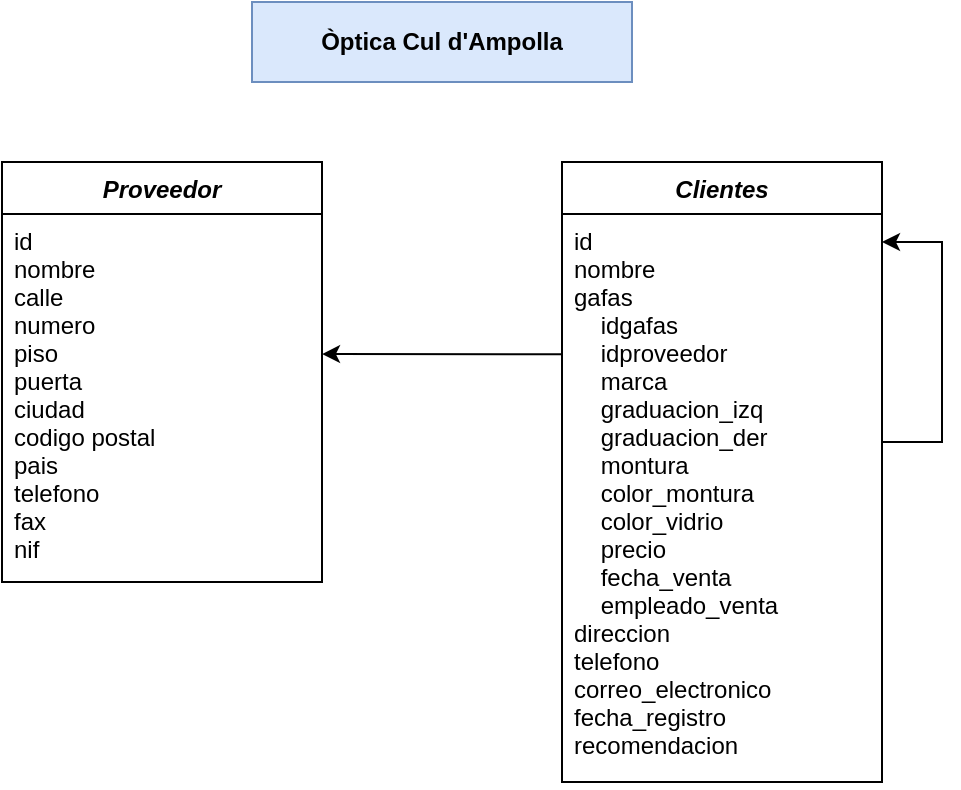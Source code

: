 <mxfile version="18.1.1" type="github">
  <diagram id="C5RBs43oDa-KdzZeNtuy" name="Page-1">
    <mxGraphModel dx="1426" dy="700" grid="1" gridSize="10" guides="1" tooltips="1" connect="1" arrows="1" fold="1" page="1" pageScale="1" pageWidth="827" pageHeight="1169" math="0" shadow="0">
      <root>
        <mxCell id="WIyWlLk6GJQsqaUBKTNV-0" />
        <mxCell id="WIyWlLk6GJQsqaUBKTNV-1" parent="WIyWlLk6GJQsqaUBKTNV-0" />
        <mxCell id="zkfFHV4jXpPFQw0GAbJ--0" value="Proveedor" style="swimlane;fontStyle=3;align=center;verticalAlign=top;childLayout=stackLayout;horizontal=1;startSize=26;horizontalStack=0;resizeParent=1;resizeLast=0;collapsible=1;marginBottom=0;rounded=0;shadow=0;strokeWidth=1;" parent="WIyWlLk6GJQsqaUBKTNV-1" vertex="1">
          <mxGeometry x="180" y="120" width="160" height="210" as="geometry">
            <mxRectangle x="230" y="140" width="160" height="26" as="alternateBounds" />
          </mxGeometry>
        </mxCell>
        <mxCell id="zkfFHV4jXpPFQw0GAbJ--1" value="id&#xa;nombre&#xa;calle&#xa;numero&#xa;piso&#xa;puerta&#xa;ciudad&#xa;codigo postal&#xa;pais&#xa;telefono&#xa;fax&#xa;nif&#xa;" style="text;align=left;verticalAlign=top;spacingLeft=4;spacingRight=4;overflow=hidden;rotatable=0;points=[[0,0.5],[1,0.5]];portConstraint=eastwest;" parent="zkfFHV4jXpPFQw0GAbJ--0" vertex="1">
          <mxGeometry y="26" width="160" height="184" as="geometry" />
        </mxCell>
        <mxCell id="ToUNc8PX9tKTwWp0SVSs-0" value="&lt;b&gt;Òptica Cul d&#39;Ampolla&lt;/b&gt;" style="text;html=1;strokeColor=#6c8ebf;fillColor=#dae8fc;align=center;verticalAlign=middle;whiteSpace=wrap;rounded=0;" parent="WIyWlLk6GJQsqaUBKTNV-1" vertex="1">
          <mxGeometry x="305" y="40" width="190" height="40" as="geometry" />
        </mxCell>
        <mxCell id="ToUNc8PX9tKTwWp0SVSs-4" value="Clientes&#xa;" style="swimlane;fontStyle=3;align=center;verticalAlign=top;childLayout=stackLayout;horizontal=1;startSize=26;horizontalStack=0;resizeParent=1;resizeLast=0;collapsible=1;marginBottom=0;rounded=0;shadow=0;strokeWidth=1;" parent="WIyWlLk6GJQsqaUBKTNV-1" vertex="1">
          <mxGeometry x="460" y="120" width="160" height="310" as="geometry">
            <mxRectangle x="550" y="140" width="160" height="26" as="alternateBounds" />
          </mxGeometry>
        </mxCell>
        <mxCell id="ToUNc8PX9tKTwWp0SVSs-5" value="id&#xa;nombre&#xa;gafas&#xa;    idgafas&#xa;    idproveedor&#xa;    marca&#xa;    graduacion_izq&#xa;    graduacion_der&#xa;    montura&#xa;    color_montura&#xa;    color_vidrio&#xa;    precio&#xa;    fecha_venta&#xa;    empleado_venta&#xa;direccion&#xa;telefono&#xa;correo_electronico&#xa;fecha_registro&#xa;recomendacion&#xa;&#xa;" style="text;align=left;verticalAlign=top;spacingLeft=4;spacingRight=4;overflow=hidden;rotatable=0;points=[[0,0.5],[1,0.5]];portConstraint=eastwest;" parent="ToUNc8PX9tKTwWp0SVSs-4" vertex="1">
          <mxGeometry y="26" width="160" height="284" as="geometry" />
        </mxCell>
        <mxCell id="ToUNc8PX9tKTwWp0SVSs-12" value="" style="endArrow=classic;html=1;rounded=0;edgeStyle=orthogonalEdgeStyle;" parent="WIyWlLk6GJQsqaUBKTNV-1" edge="1">
          <mxGeometry width="50" height="50" relative="1" as="geometry">
            <mxPoint x="620" y="263" as="sourcePoint" />
            <mxPoint x="620" y="160" as="targetPoint" />
            <Array as="points">
              <mxPoint x="620" y="260" />
              <mxPoint x="650" y="260" />
              <mxPoint x="650" y="160" />
              <mxPoint x="622" y="160" />
            </Array>
          </mxGeometry>
        </mxCell>
        <mxCell id="ZvT5g0x1KcGBg2argGWD-0" value="" style="endArrow=classic;html=1;rounded=0;entryX=1;entryY=0.435;entryDx=0;entryDy=0;entryPerimeter=0;exitX=0;exitY=0.282;exitDx=0;exitDy=0;exitPerimeter=0;" edge="1" parent="WIyWlLk6GJQsqaUBKTNV-1">
          <mxGeometry width="50" height="50" relative="1" as="geometry">
            <mxPoint x="460" y="216.088" as="sourcePoint" />
            <mxPoint x="340" y="216.04" as="targetPoint" />
          </mxGeometry>
        </mxCell>
      </root>
    </mxGraphModel>
  </diagram>
</mxfile>
